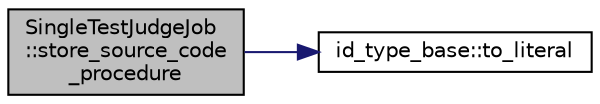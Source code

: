 digraph "SingleTestJudgeJob::store_source_code_procedure"
{
 // LATEX_PDF_SIZE
  edge [fontname="Helvetica",fontsize="10",labelfontname="Helvetica",labelfontsize="10"];
  node [fontname="Helvetica",fontsize="10",shape=record];
  rankdir="LR";
  Node46 [label="SingleTestJudgeJob\l::store_source_code\l_procedure",height=0.2,width=0.4,color="black", fillcolor="grey75", style="filled", fontcolor="black",tooltip=" "];
  Node46 -> Node47 [color="midnightblue",fontsize="10",style="solid",fontname="Helvetica"];
  Node47 [label="id_type_base::to_literal",height=0.2,width=0.4,color="black", fillcolor="white", style="filled",URL="$classid__type__base.html#ad2dca9dc5e11d46acf32e98dc8cd9c59",tooltip=" "];
}

